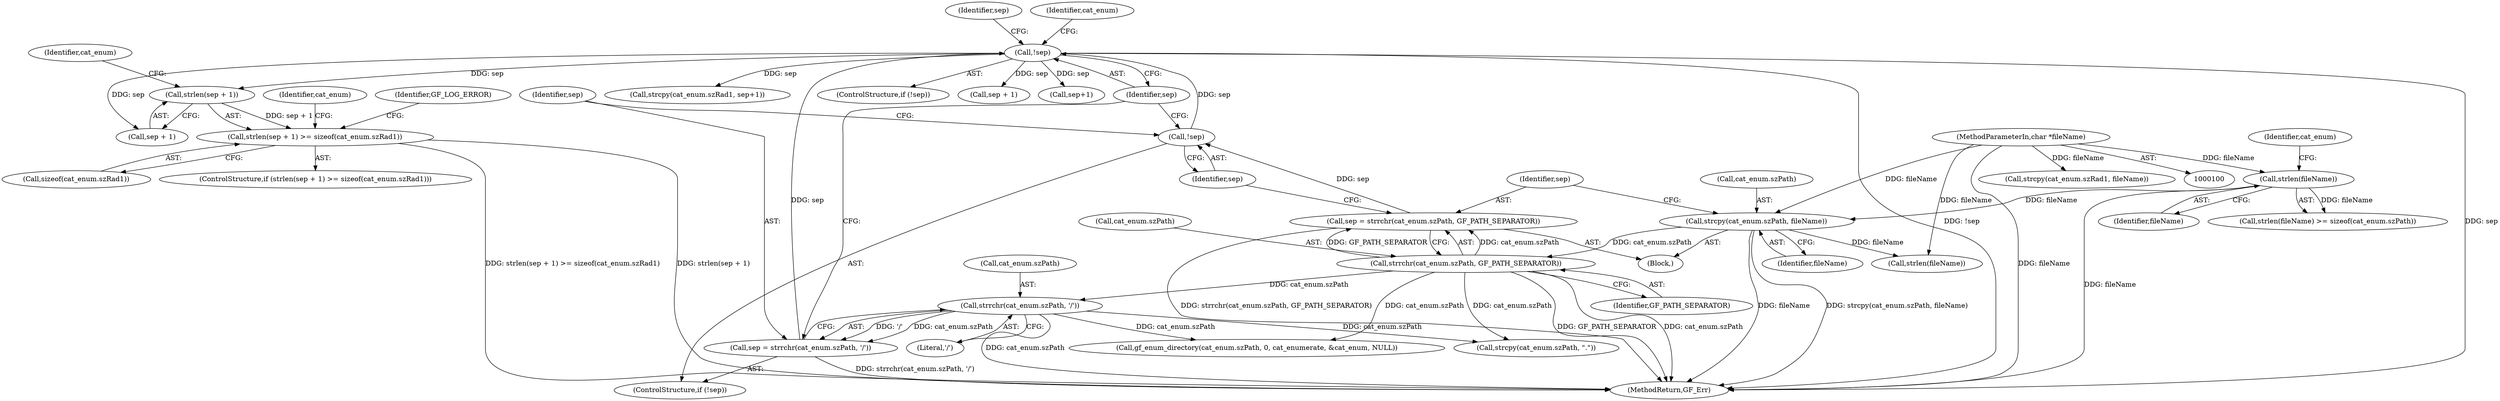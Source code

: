 digraph "0_gpac_35ab4475a7df9b2a4bcab235e379c0c3ec543658@API" {
"1000226" [label="(Call,strlen(sep + 1) >= sizeof(cat_enum.szRad1))"];
"1000227" [label="(Call,strlen(sep + 1))"];
"1000193" [label="(Call,!sep)"];
"1000185" [label="(Call,sep = strrchr(cat_enum.szPath, '/'))"];
"1000187" [label="(Call,strrchr(cat_enum.szPath, '/'))"];
"1000177" [label="(Call,strrchr(cat_enum.szPath, GF_PATH_SEPARATOR))"];
"1000170" [label="(Call,strcpy(cat_enum.szPath, fileName))"];
"1000155" [label="(Call,strlen(fileName))"];
"1000102" [label="(MethodParameterIn,char *fileName)"];
"1000183" [label="(Call,!sep)"];
"1000175" [label="(Call,sep = strrchr(cat_enum.szPath, GF_PATH_SEPARATOR))"];
"1000154" [label="(Call,strlen(fileName) >= sizeof(cat_enum.szPath))"];
"1000228" [label="(Call,sep + 1)"];
"1000246" [label="(Call,strcpy(cat_enum.szRad1, sep+1))"];
"1000227" [label="(Call,strlen(sep + 1))"];
"1000185" [label="(Call,sep = strrchr(cat_enum.szPath, '/'))"];
"1000193" [label="(Call,!sep)"];
"1000175" [label="(Call,sep = strrchr(cat_enum.szPath, GF_PATH_SEPARATOR))"];
"1000110" [label="(Block,)"];
"1000182" [label="(ControlStructure,if (!sep))"];
"1000176" [label="(Identifier,sep)"];
"1000229" [label="(Identifier,sep)"];
"1000203" [label="(Call,strlen(fileName))"];
"1000196" [label="(Call,strcpy(cat_enum.szPath, \".\"))"];
"1000361" [label="(Call,gf_enum_directory(cat_enum.szPath, 0, cat_enumerate, &cat_enum, NULL))"];
"1000155" [label="(Call,strlen(fileName))"];
"1000226" [label="(Call,strlen(sep + 1) >= sizeof(cat_enum.szRad1))"];
"1000174" [label="(Identifier,fileName)"];
"1000218" [label="(Call,strcpy(cat_enum.szRad1, fileName))"];
"1000170" [label="(Call,strcpy(cat_enum.szPath, fileName))"];
"1000233" [label="(Identifier,cat_enum)"];
"1000171" [label="(Call,cat_enum.szPath)"];
"1000237" [label="(Identifier,GF_LOG_ERROR)"];
"1000225" [label="(ControlStructure,if (strlen(sep + 1) >= sizeof(cat_enum.szRad1)))"];
"1000159" [label="(Identifier,cat_enum)"];
"1000192" [label="(ControlStructure,if (!sep))"];
"1000241" [label="(Call,sep + 1)"];
"1000187" [label="(Call,strrchr(cat_enum.szPath, '/'))"];
"1000178" [label="(Call,cat_enum.szPath)"];
"1000181" [label="(Identifier,GF_PATH_SEPARATOR)"];
"1000186" [label="(Identifier,sep)"];
"1000177" [label="(Call,strrchr(cat_enum.szPath, GF_PATH_SEPARATOR))"];
"1000250" [label="(Call,sep+1)"];
"1000248" [label="(Identifier,cat_enum)"];
"1000370" [label="(MethodReturn,GF_Err)"];
"1000231" [label="(Call,sizeof(cat_enum.szRad1))"];
"1000198" [label="(Identifier,cat_enum)"];
"1000156" [label="(Identifier,fileName)"];
"1000194" [label="(Identifier,sep)"];
"1000184" [label="(Identifier,sep)"];
"1000191" [label="(Literal,'/')"];
"1000183" [label="(Call,!sep)"];
"1000102" [label="(MethodParameterIn,char *fileName)"];
"1000188" [label="(Call,cat_enum.szPath)"];
"1000226" -> "1000225"  [label="AST: "];
"1000226" -> "1000231"  [label="CFG: "];
"1000227" -> "1000226"  [label="AST: "];
"1000231" -> "1000226"  [label="AST: "];
"1000237" -> "1000226"  [label="CFG: "];
"1000248" -> "1000226"  [label="CFG: "];
"1000226" -> "1000370"  [label="DDG: strlen(sep + 1)"];
"1000226" -> "1000370"  [label="DDG: strlen(sep + 1) >= sizeof(cat_enum.szRad1)"];
"1000227" -> "1000226"  [label="DDG: sep + 1"];
"1000227" -> "1000228"  [label="CFG: "];
"1000228" -> "1000227"  [label="AST: "];
"1000233" -> "1000227"  [label="CFG: "];
"1000193" -> "1000227"  [label="DDG: sep"];
"1000193" -> "1000192"  [label="AST: "];
"1000193" -> "1000194"  [label="CFG: "];
"1000194" -> "1000193"  [label="AST: "];
"1000198" -> "1000193"  [label="CFG: "];
"1000229" -> "1000193"  [label="CFG: "];
"1000193" -> "1000370"  [label="DDG: sep"];
"1000193" -> "1000370"  [label="DDG: !sep"];
"1000185" -> "1000193"  [label="DDG: sep"];
"1000183" -> "1000193"  [label="DDG: sep"];
"1000193" -> "1000228"  [label="DDG: sep"];
"1000193" -> "1000241"  [label="DDG: sep"];
"1000193" -> "1000246"  [label="DDG: sep"];
"1000193" -> "1000250"  [label="DDG: sep"];
"1000185" -> "1000182"  [label="AST: "];
"1000185" -> "1000187"  [label="CFG: "];
"1000186" -> "1000185"  [label="AST: "];
"1000187" -> "1000185"  [label="AST: "];
"1000194" -> "1000185"  [label="CFG: "];
"1000185" -> "1000370"  [label="DDG: strrchr(cat_enum.szPath, '/')"];
"1000187" -> "1000185"  [label="DDG: cat_enum.szPath"];
"1000187" -> "1000185"  [label="DDG: '/'"];
"1000187" -> "1000191"  [label="CFG: "];
"1000188" -> "1000187"  [label="AST: "];
"1000191" -> "1000187"  [label="AST: "];
"1000187" -> "1000370"  [label="DDG: cat_enum.szPath"];
"1000177" -> "1000187"  [label="DDG: cat_enum.szPath"];
"1000187" -> "1000196"  [label="DDG: cat_enum.szPath"];
"1000187" -> "1000361"  [label="DDG: cat_enum.szPath"];
"1000177" -> "1000175"  [label="AST: "];
"1000177" -> "1000181"  [label="CFG: "];
"1000178" -> "1000177"  [label="AST: "];
"1000181" -> "1000177"  [label="AST: "];
"1000175" -> "1000177"  [label="CFG: "];
"1000177" -> "1000370"  [label="DDG: cat_enum.szPath"];
"1000177" -> "1000370"  [label="DDG: GF_PATH_SEPARATOR"];
"1000177" -> "1000175"  [label="DDG: cat_enum.szPath"];
"1000177" -> "1000175"  [label="DDG: GF_PATH_SEPARATOR"];
"1000170" -> "1000177"  [label="DDG: cat_enum.szPath"];
"1000177" -> "1000196"  [label="DDG: cat_enum.szPath"];
"1000177" -> "1000361"  [label="DDG: cat_enum.szPath"];
"1000170" -> "1000110"  [label="AST: "];
"1000170" -> "1000174"  [label="CFG: "];
"1000171" -> "1000170"  [label="AST: "];
"1000174" -> "1000170"  [label="AST: "];
"1000176" -> "1000170"  [label="CFG: "];
"1000170" -> "1000370"  [label="DDG: strcpy(cat_enum.szPath, fileName)"];
"1000170" -> "1000370"  [label="DDG: fileName"];
"1000155" -> "1000170"  [label="DDG: fileName"];
"1000102" -> "1000170"  [label="DDG: fileName"];
"1000170" -> "1000203"  [label="DDG: fileName"];
"1000155" -> "1000154"  [label="AST: "];
"1000155" -> "1000156"  [label="CFG: "];
"1000156" -> "1000155"  [label="AST: "];
"1000159" -> "1000155"  [label="CFG: "];
"1000155" -> "1000370"  [label="DDG: fileName"];
"1000155" -> "1000154"  [label="DDG: fileName"];
"1000102" -> "1000155"  [label="DDG: fileName"];
"1000102" -> "1000100"  [label="AST: "];
"1000102" -> "1000370"  [label="DDG: fileName"];
"1000102" -> "1000203"  [label="DDG: fileName"];
"1000102" -> "1000218"  [label="DDG: fileName"];
"1000183" -> "1000182"  [label="AST: "];
"1000183" -> "1000184"  [label="CFG: "];
"1000184" -> "1000183"  [label="AST: "];
"1000186" -> "1000183"  [label="CFG: "];
"1000194" -> "1000183"  [label="CFG: "];
"1000175" -> "1000183"  [label="DDG: sep"];
"1000175" -> "1000110"  [label="AST: "];
"1000176" -> "1000175"  [label="AST: "];
"1000184" -> "1000175"  [label="CFG: "];
"1000175" -> "1000370"  [label="DDG: strrchr(cat_enum.szPath, GF_PATH_SEPARATOR)"];
}
